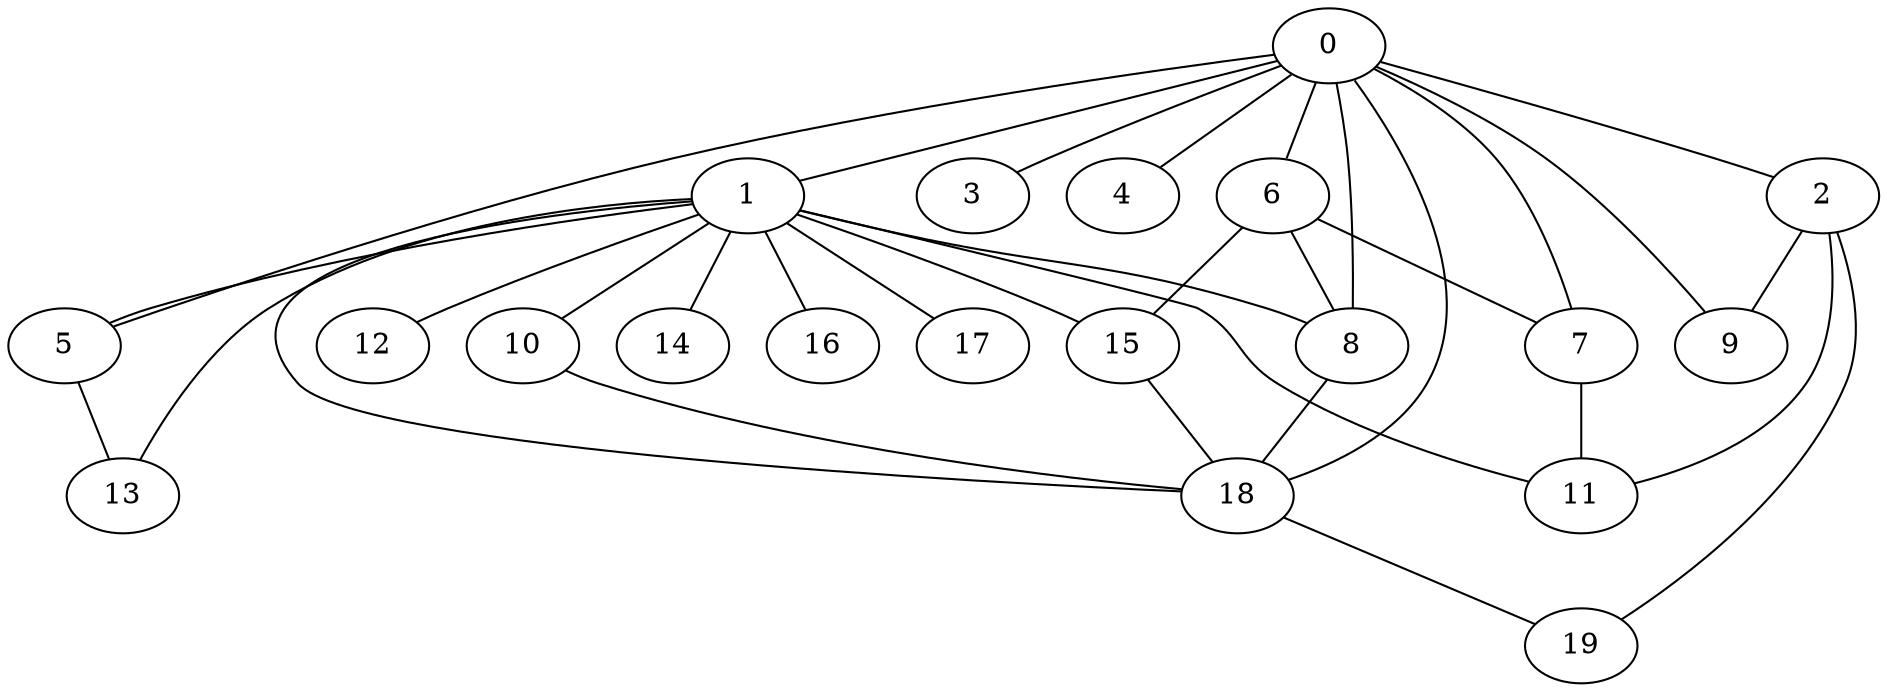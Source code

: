 graph graphname {0--1
0--2
0--3
0--4
0--5
0--6
0--7
0--8
0--9
0--18
1--5
1--8
1--10
1--11
1--12
1--13
1--14
1--15
1--16
1--17
1--18
2--9
2--11
2--19
5--13
6--7
6--8
6--15
7--11
8--18
10--18
15--18
18--19
}
